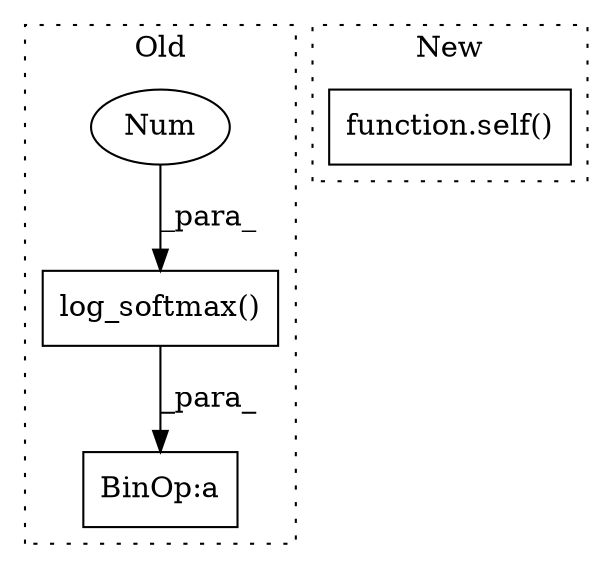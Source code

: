 digraph G {
subgraph cluster0 {
1 [label="log_softmax()" a="75" s="3162,3182" l="18,1" shape="box"];
3 [label="BinOp:a" a="82" s="3159" l="3" shape="box"];
4 [label="Num" a="76" s="3180" l="2" shape="ellipse"];
label = "Old";
style="dotted";
}
subgraph cluster1 {
2 [label="function.self()" a="75" s="2308,2318" l="5,1" shape="box"];
label = "New";
style="dotted";
}
1 -> 3 [label="_para_"];
4 -> 1 [label="_para_"];
}